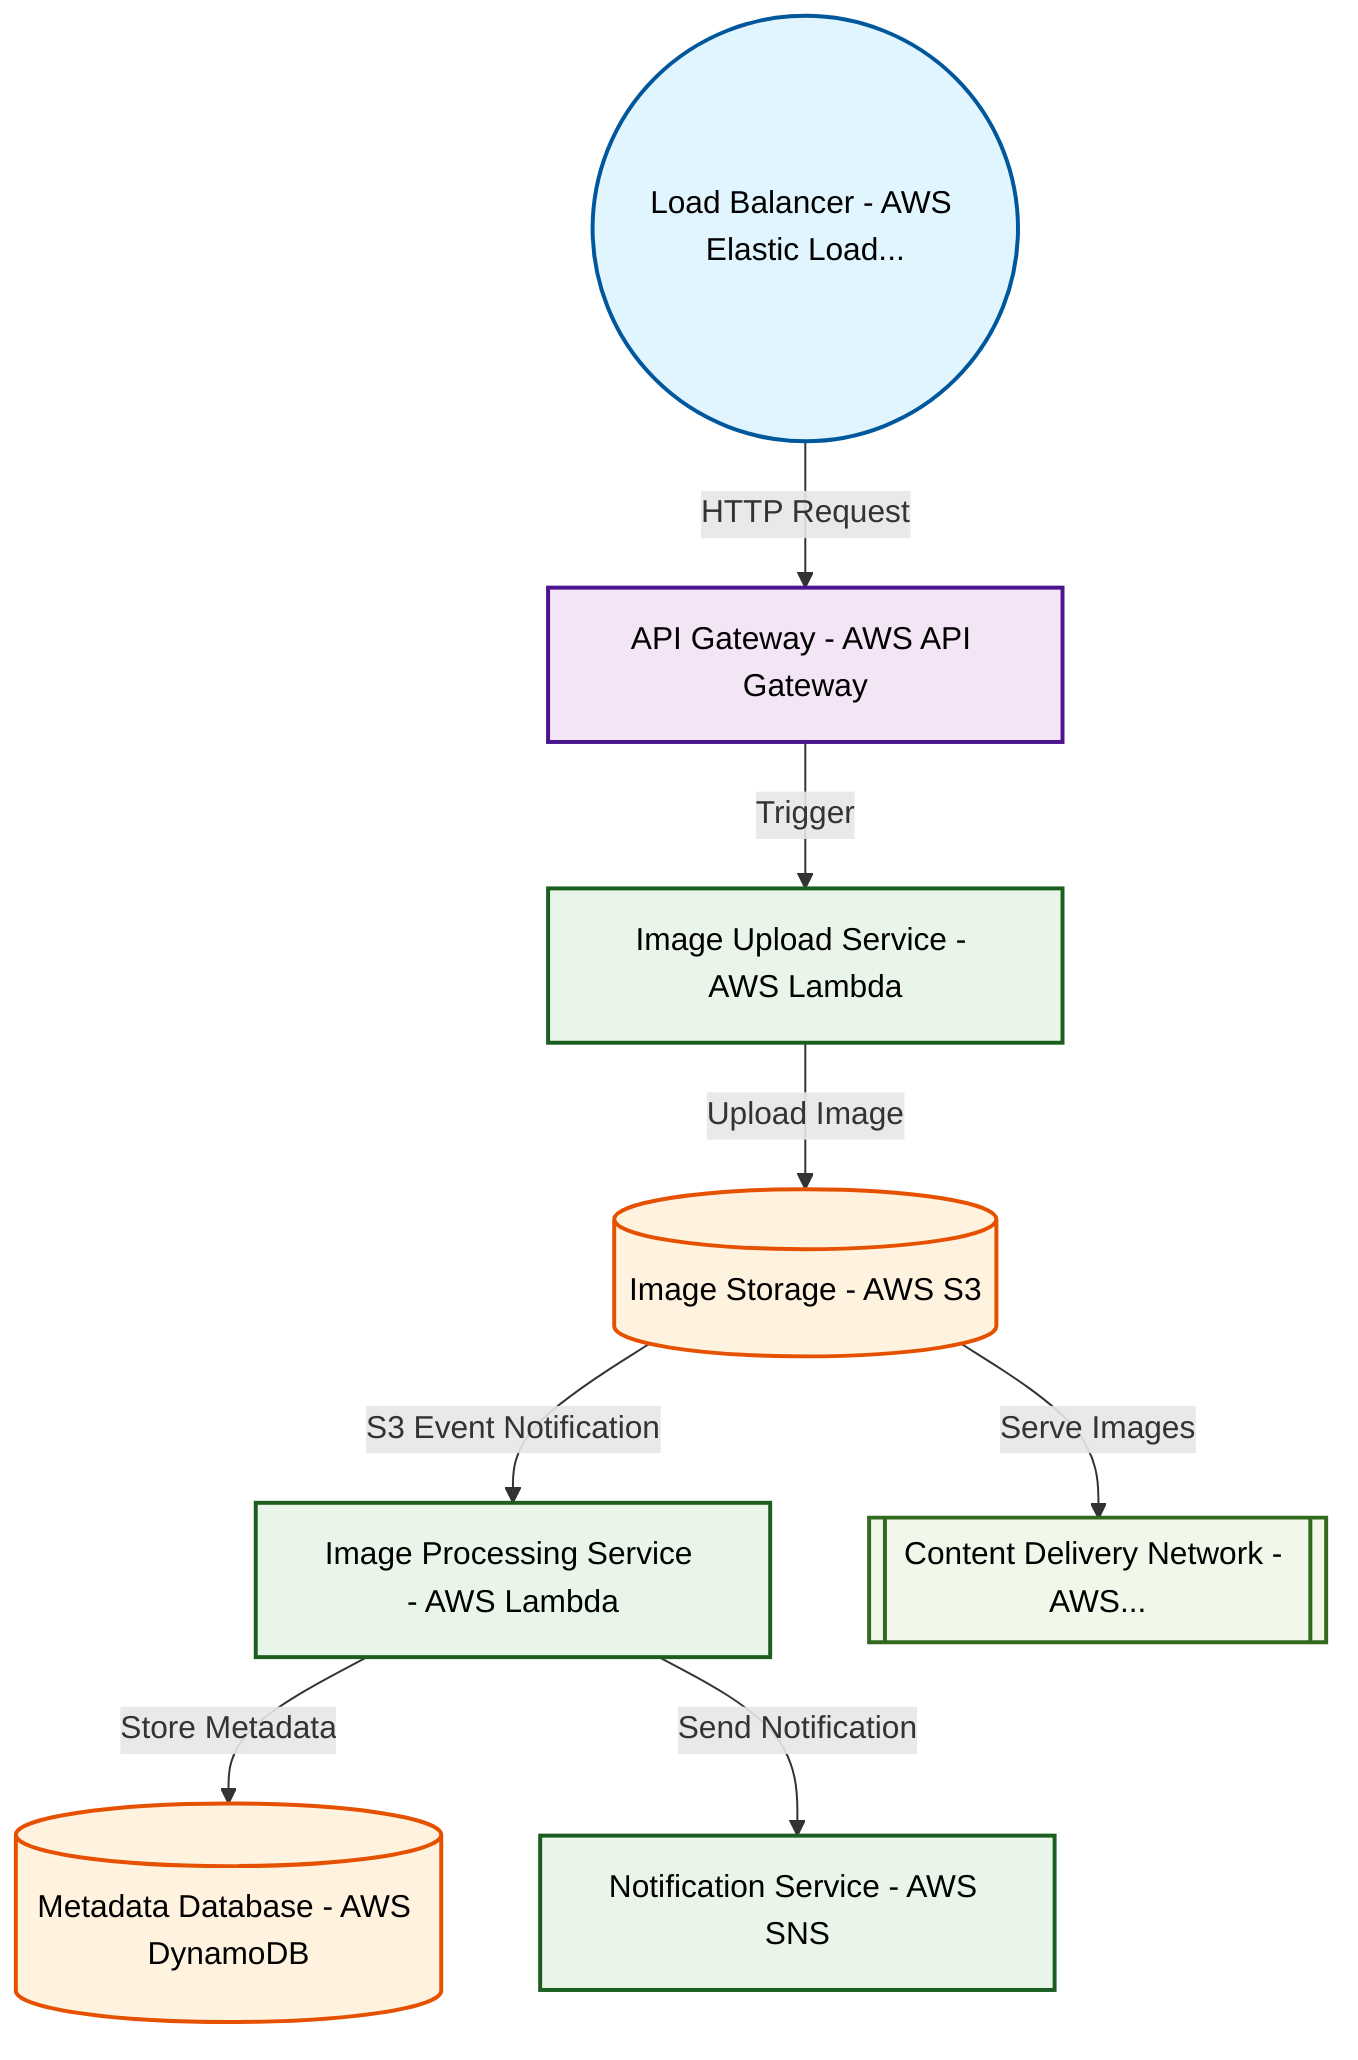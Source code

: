 graph TB

    %% Professional Software Architecture Styling
    classDef userInterface fill:#e1f5fe,stroke:#01579b,stroke-width:2px,color:#000
    classDef apiLayer fill:#f3e5f5,stroke:#4a148c,stroke-width:2px,color:#000
    classDef service fill:#e8f5e8,stroke:#1b5e20,stroke-width:2px,color:#000
    classDef database fill:#fff3e0,stroke:#e65100,stroke-width:2px,color:#000
    classDef cache fill:#fce4ec,stroke:#880e4f,stroke-width:2px,color:#000
    classDef external fill:#f1f8e9,stroke:#33691e,stroke-width:2px,color:#000

    lb1((Load Balancer - AWS Elastic Load...))
    apiGateway[API Gateway - AWS API Gateway]
    uploadService[Image Upload Service - AWS Lambda]
    imageProcessingService[Image Processing Service - AWS Lambda]
    s3Bucket[(Image Storage - AWS S3)]
    metadataDb[(Metadata Database - AWS DynamoDB)]
    notificationService[Notification Service - AWS SNS]
    cdn[[Content Delivery Network - AWS...]]

    lb1 -->|HTTP Request| apiGateway
    apiGateway -->|Trigger| uploadService
    uploadService -->|Upload Image| s3Bucket
    s3Bucket -->|S3 Event Notification| imageProcessingService
    imageProcessingService -->|Store Metadata| metadataDb
    imageProcessingService -->|Send Notification| notificationService
    s3Bucket -->|Serve Images| cdn

    class lb1 userInterface
    class apiGateway apiLayer
    class uploadService service
    class imageProcessingService service
    class s3Bucket database
    class metadataDb database
    class notificationService service
    class cdn external